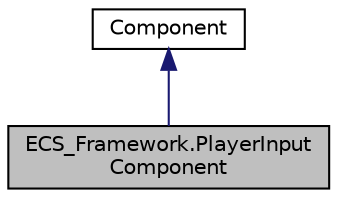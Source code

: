 digraph "ECS_Framework.PlayerInputComponent"
{
 // LATEX_PDF_SIZE
  edge [fontname="Helvetica",fontsize="10",labelfontname="Helvetica",labelfontsize="10"];
  node [fontname="Helvetica",fontsize="10",shape=record];
  Node1 [label="ECS_Framework.PlayerInput\lComponent",height=0.2,width=0.4,color="black", fillcolor="grey75", style="filled", fontcolor="black",tooltip="Component representing the input state of the player entity."];
  Node2 -> Node1 [dir="back",color="midnightblue",fontsize="10",style="solid",fontname="Helvetica"];
  Node2 [label="Component",height=0.2,width=0.4,color="black", fillcolor="white", style="filled",URL="$classECS__Framework_1_1Component.html",tooltip="The base class for all components."];
}
